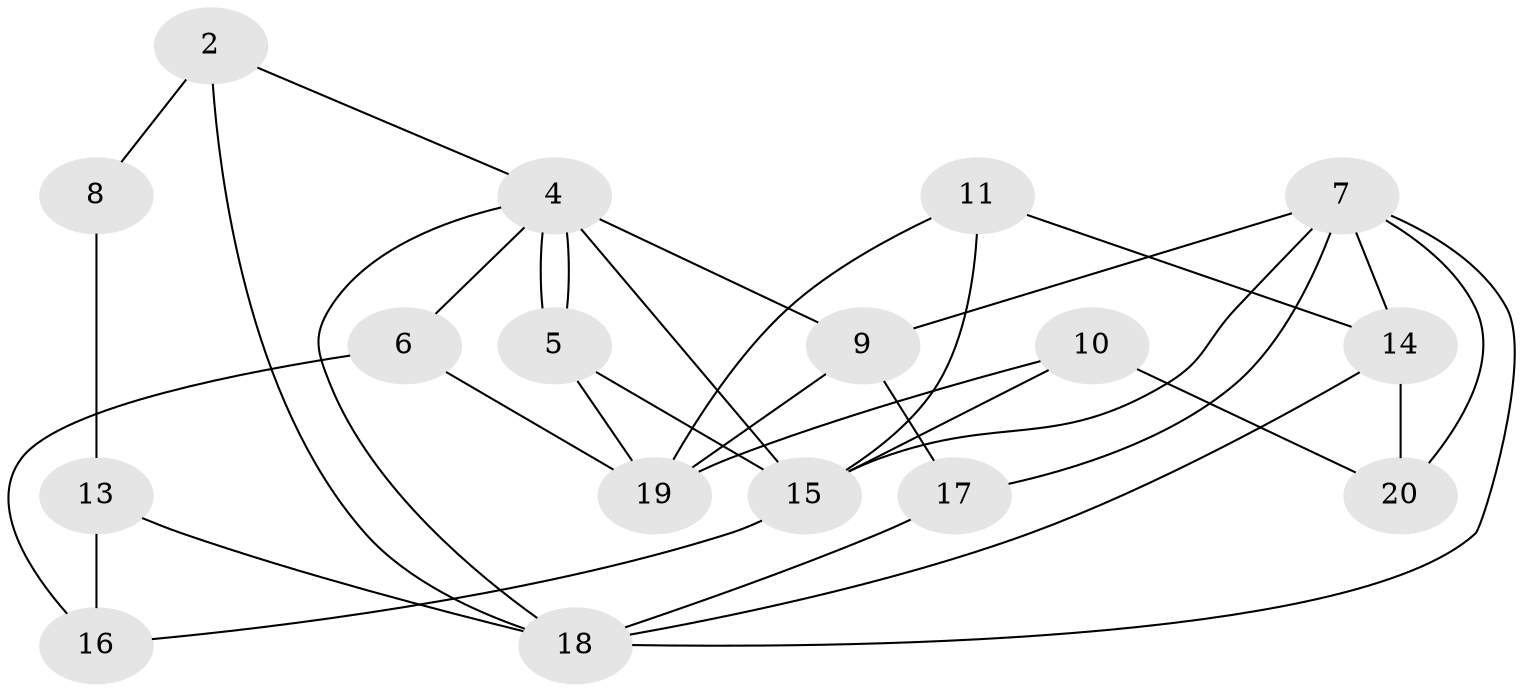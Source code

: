 // Generated by graph-tools (version 1.1) at 2025/46/02/15/25 05:46:28]
// undirected, 17 vertices, 34 edges
graph export_dot {
graph [start="1"]
  node [color=gray90,style=filled];
  2 [super="+1+12"];
  4;
  5 [super="+3"];
  6;
  7 [super="+3"];
  8 [super="+12"];
  9;
  10;
  11;
  13;
  14;
  15;
  16;
  17;
  18 [super="+1"];
  19;
  20;
  2 -- 18;
  2 -- 4;
  2 -- 8;
  4 -- 15;
  4 -- 5;
  4 -- 5;
  4 -- 6;
  4 -- 9;
  4 -- 18;
  5 -- 19;
  5 -- 15;
  6 -- 19;
  6 -- 16;
  7 -- 14;
  7 -- 9;
  7 -- 15;
  7 -- 17;
  7 -- 18;
  7 -- 20;
  8 -- 13;
  9 -- 17;
  9 -- 19;
  10 -- 20;
  10 -- 15;
  10 -- 19;
  11 -- 19;
  11 -- 15;
  11 -- 14;
  13 -- 16;
  13 -- 18;
  14 -- 18;
  14 -- 20;
  15 -- 16;
  17 -- 18;
}
